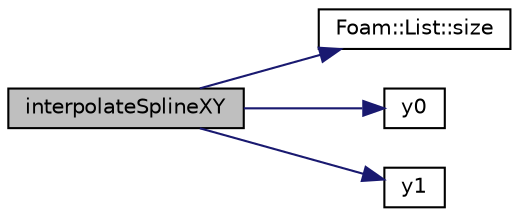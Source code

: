 digraph "interpolateSplineXY"
{
  bgcolor="transparent";
  edge [fontname="Helvetica",fontsize="10",labelfontname="Helvetica",labelfontsize="10"];
  node [fontname="Helvetica",fontsize="10",shape=record];
  rankdir="LR";
  Node1 [label="interpolateSplineXY",height=0.2,width=0.4,color="black", fillcolor="grey75", style="filled", fontcolor="black"];
  Node1 -> Node2 [color="midnightblue",fontsize="10",style="solid",fontname="Helvetica"];
  Node2 [label="Foam::List::size",height=0.2,width=0.4,color="black",URL="$a01364.html#a8a5f6fa29bd4b500caf186f60245b384",tooltip="Override size to be inconsistent with allocated storage. "];
  Node1 -> Node3 [color="midnightblue",fontsize="10",style="solid",fontname="Helvetica"];
  Node3 [label="y0",height=0.2,width=0.4,color="black",URL="$a10725.html#a30cc5927b23ad62902bfeab8cc64ef1b"];
  Node1 -> Node4 [color="midnightblue",fontsize="10",style="solid",fontname="Helvetica"];
  Node4 [label="y1",height=0.2,width=0.4,color="black",URL="$a10725.html#a7e98eb36b7cdbd7648def4d7b3fbe0a7"];
}
